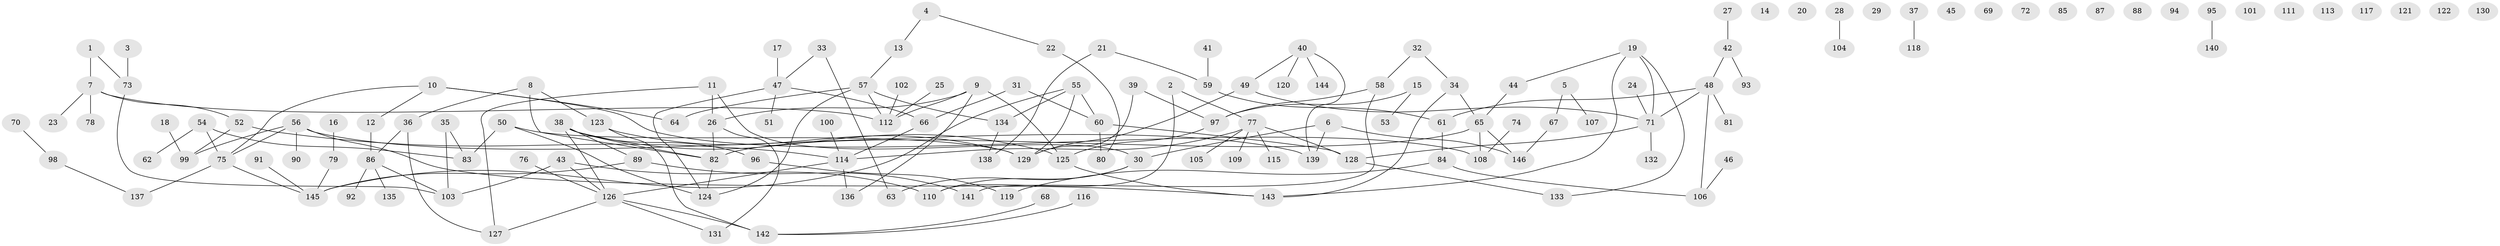 // Generated by graph-tools (version 1.1) at 2025/12/03/09/25 04:12:59]
// undirected, 146 vertices, 166 edges
graph export_dot {
graph [start="1"]
  node [color=gray90,style=filled];
  1;
  2;
  3;
  4;
  5;
  6;
  7;
  8;
  9;
  10;
  11;
  12;
  13;
  14;
  15;
  16;
  17;
  18;
  19;
  20;
  21;
  22;
  23;
  24;
  25;
  26;
  27;
  28;
  29;
  30;
  31;
  32;
  33;
  34;
  35;
  36;
  37;
  38;
  39;
  40;
  41;
  42;
  43;
  44;
  45;
  46;
  47;
  48;
  49;
  50;
  51;
  52;
  53;
  54;
  55;
  56;
  57;
  58;
  59;
  60;
  61;
  62;
  63;
  64;
  65;
  66;
  67;
  68;
  69;
  70;
  71;
  72;
  73;
  74;
  75;
  76;
  77;
  78;
  79;
  80;
  81;
  82;
  83;
  84;
  85;
  86;
  87;
  88;
  89;
  90;
  91;
  92;
  93;
  94;
  95;
  96;
  97;
  98;
  99;
  100;
  101;
  102;
  103;
  104;
  105;
  106;
  107;
  108;
  109;
  110;
  111;
  112;
  113;
  114;
  115;
  116;
  117;
  118;
  119;
  120;
  121;
  122;
  123;
  124;
  125;
  126;
  127;
  128;
  129;
  130;
  131;
  132;
  133;
  134;
  135;
  136;
  137;
  138;
  139;
  140;
  141;
  142;
  143;
  144;
  145;
  146;
  1 -- 7;
  1 -- 73;
  2 -- 77;
  2 -- 110;
  3 -- 73;
  4 -- 13;
  4 -- 22;
  5 -- 67;
  5 -- 107;
  6 -- 30;
  6 -- 139;
  6 -- 146;
  7 -- 23;
  7 -- 52;
  7 -- 78;
  7 -- 112;
  8 -- 36;
  8 -- 82;
  8 -- 123;
  9 -- 26;
  9 -- 112;
  9 -- 125;
  9 -- 136;
  10 -- 12;
  10 -- 64;
  10 -- 75;
  10 -- 108;
  11 -- 26;
  11 -- 30;
  11 -- 127;
  12 -- 86;
  13 -- 57;
  15 -- 53;
  15 -- 97;
  16 -- 79;
  17 -- 47;
  18 -- 99;
  19 -- 44;
  19 -- 71;
  19 -- 133;
  19 -- 143;
  21 -- 59;
  21 -- 138;
  22 -- 80;
  24 -- 71;
  25 -- 112;
  26 -- 82;
  26 -- 131;
  27 -- 42;
  28 -- 104;
  30 -- 63;
  30 -- 110;
  31 -- 60;
  31 -- 66;
  32 -- 34;
  32 -- 58;
  33 -- 47;
  33 -- 63;
  34 -- 65;
  34 -- 143;
  35 -- 83;
  35 -- 103;
  36 -- 86;
  36 -- 127;
  37 -- 118;
  38 -- 82;
  38 -- 89;
  38 -- 96;
  38 -- 125;
  38 -- 126;
  39 -- 97;
  39 -- 129;
  40 -- 49;
  40 -- 120;
  40 -- 139;
  40 -- 144;
  41 -- 59;
  42 -- 48;
  42 -- 93;
  43 -- 103;
  43 -- 110;
  43 -- 126;
  44 -- 65;
  46 -- 106;
  47 -- 51;
  47 -- 66;
  47 -- 124;
  48 -- 61;
  48 -- 71;
  48 -- 81;
  48 -- 106;
  49 -- 71;
  49 -- 129;
  50 -- 83;
  50 -- 124;
  50 -- 129;
  52 -- 99;
  52 -- 114;
  54 -- 62;
  54 -- 75;
  54 -- 83;
  55 -- 60;
  55 -- 129;
  55 -- 134;
  55 -- 145;
  56 -- 75;
  56 -- 90;
  56 -- 99;
  56 -- 139;
  56 -- 143;
  57 -- 64;
  57 -- 112;
  57 -- 124;
  57 -- 134;
  58 -- 97;
  58 -- 141;
  59 -- 61;
  60 -- 80;
  60 -- 128;
  61 -- 84;
  65 -- 82;
  65 -- 108;
  65 -- 146;
  66 -- 114;
  67 -- 146;
  68 -- 142;
  70 -- 98;
  71 -- 128;
  71 -- 132;
  73 -- 103;
  74 -- 108;
  75 -- 137;
  75 -- 145;
  76 -- 126;
  77 -- 105;
  77 -- 109;
  77 -- 114;
  77 -- 115;
  77 -- 128;
  79 -- 145;
  82 -- 124;
  84 -- 106;
  84 -- 119;
  86 -- 92;
  86 -- 103;
  86 -- 135;
  89 -- 141;
  89 -- 145;
  91 -- 145;
  95 -- 140;
  96 -- 119;
  97 -- 125;
  98 -- 137;
  100 -- 114;
  102 -- 112;
  114 -- 126;
  114 -- 136;
  116 -- 142;
  123 -- 129;
  123 -- 142;
  125 -- 143;
  126 -- 127;
  126 -- 131;
  126 -- 142;
  128 -- 133;
  134 -- 138;
}
